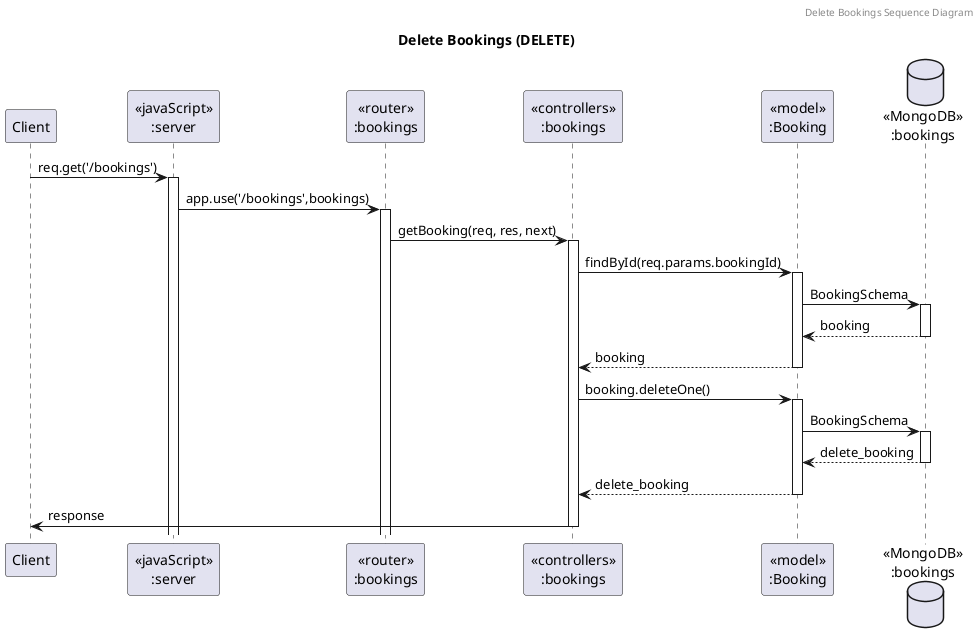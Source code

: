 @startuml Delete Bookings (DELETE)

header Delete Bookings Sequence Diagram
title "Delete Bookings (DELETE)"

participant "Client" as client
participant "<<javaScript>>\n:server" as server
participant "<<router>>\n:bookings" as routerBookings
participant "<<controllers>>\n:bookings" as controllersBookings
participant "<<model>>\n:Booking" as modelBooking
database "<<MongoDB>>\n:bookings" as BookingsDatabase

client->server ++:req.get('/bookings')
server->routerBookings ++:app.use('/bookings',bookings)
routerBookings -> controllersBookings ++: getBooking(req, res, next)
controllersBookings->modelBooking ++:findById(req.params.bookingId)
modelBooking ->BookingsDatabase ++: BookingSchema
BookingsDatabase --> modelBooking --: booking
controllersBookings <-- modelBooking --:booking
controllersBookings->modelBooking ++:booking.deleteOne()
modelBooking ->BookingsDatabase ++: BookingSchema
BookingsDatabase --> modelBooking --: delete_booking
controllersBookings <-- modelBooking --: delete_booking
controllersBookings->client --:response

@enduml
